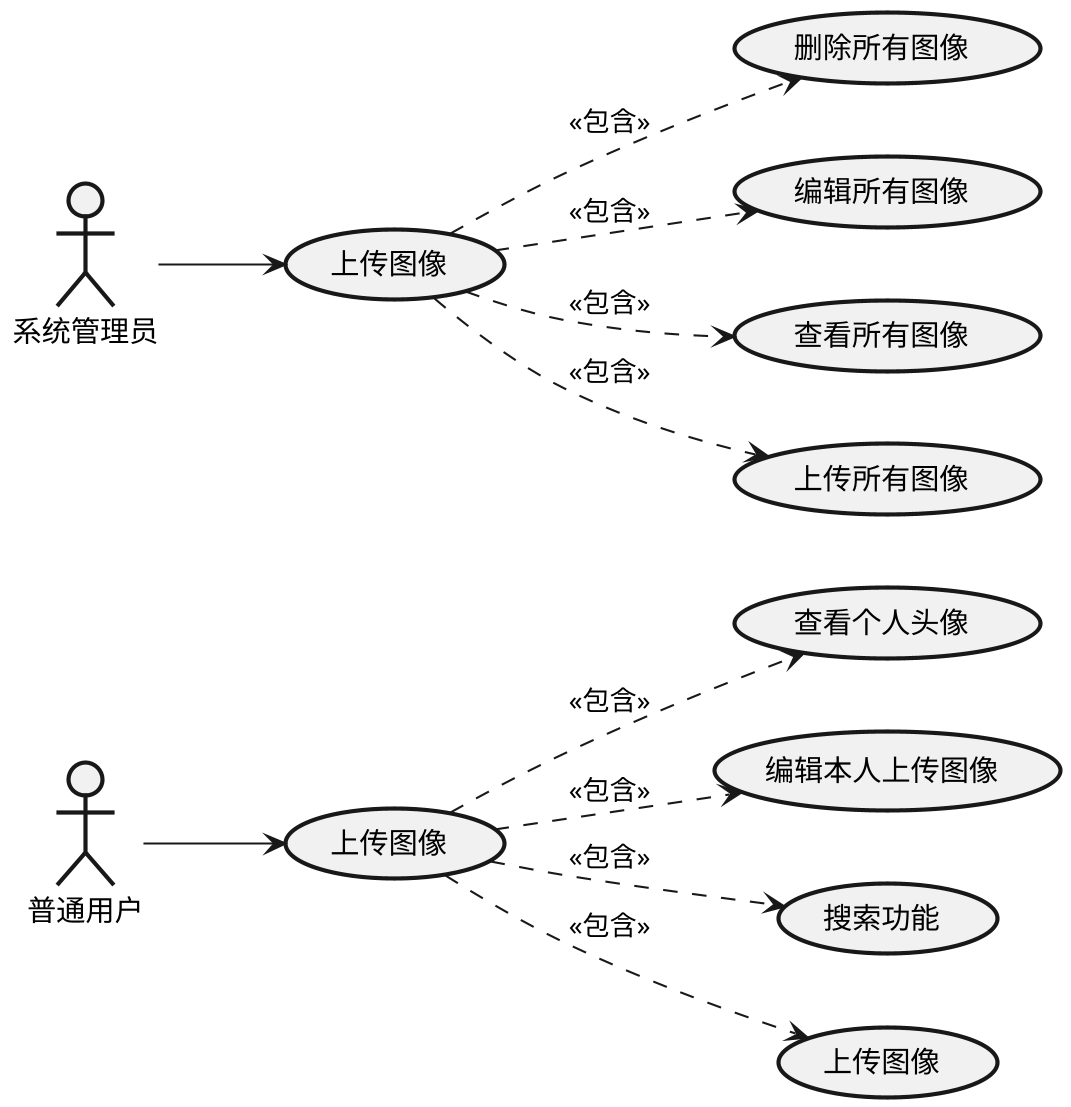 @startuml
'https://plantuml.com/use-case-diagram
skinparam dpi 200

left to right direction
actor 普通用户  #line.bold
actor 系统管理员 #line.bold

usecase 上传图像 as 上传图像1 #line.bold
usecase 上传图像 as 上传图像2 #line.bold

usecase 删除所有图像 as 删除图像 #line.bold
usecase 编辑所有图像 as 编辑图像 #line.bold
usecase 查看所有图像 as 查看图像 #line.bold
usecase 上传所有图像 as 上传图像3 #line.bold

usecase 查看个人头像 as 查看个人头像 #line.bold
usecase 编辑本人上传图像 as 编辑本人上传图像 #line.bold

usecase 搜索功能 as 搜索功能 #line.bold
usecase 上传图像 as 上传图像4 #line.bold

系统管理员 --> 上传图像1
上传图像1 ..> 删除图像:<<包含>>
上传图像1 ..> 编辑图像:<<包含>>
上传图像1 ..> 查看图像:<<包含>>
上传图像1 ..> 上传图像3:<<包含>>


普通用户 --> 上传图像2
上传图像2 ..> 查看个人头像:<<包含>>
上传图像2 ..> 编辑本人上传图像:<<包含>>
上传图像2 ..> 搜索功能:<<包含>>
上传图像2 ..> 上传图像4:<<包含>>

@enduml